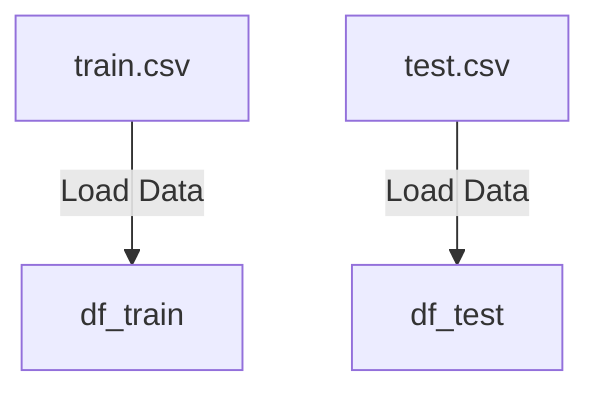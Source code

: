 flowchart TD
    A["train.csv"] --> |Load Data| B["df_train"]
    A1["test.csv"] --> |Load Data| B2["df_test"]